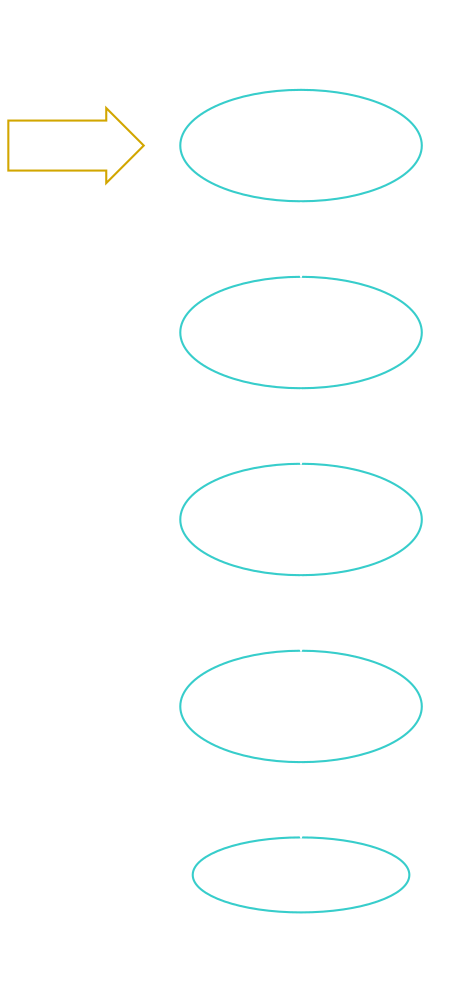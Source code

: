 digraph G {
  #dot -Tsvg cherry-p_1.gv -o cherry-p_1.svg | kitty icat cherry-p_1.svg
  graph [
    fontname = "Monserrat",
    fontcolor="white", 
    #bgcolor="black", 
    bgcolor="transparent"
    penwidth=1.5, 
    newrank=true, # Permite alinear HEAD
    #rankdir="BT"
    color=white
  ];
  node [
    fontcolor="white",
    fontname = "helvetica"
    color="#37CDCB"
  ];
  edge [
    fontcolor="white", 
    color="white"
    fontname = "helvetica"
  ];
  
  HEAD [shape=rarrow, color="#D2A600", label="HEAD  "]
  { rank = same; HEAD; a3;}
  
  subgraph cluster_0 {
    a3 [label="531d90d\ncommit 4"]
    a2 [label="2f0b408\ncommit 3"]
    a1 [label="c8df2a7\ncommit 2"]
    a0 [label="28eacf7\ncommit 1"]
    a3 -> a2 -> a1 -> a0;
    label = "UNA-10";
    labelloc="t"
  }

/*
  subgraph cluster_1 {
    b3 [label=""]
    b2 [label=""]
    b1 [label=""]
    b0 [label=""]
    b3 -> b2 -> b1 -> b0
    label = "UNA-11";
    labelloc="t"
  }
  */
  
  subgraph cluster_2 {
    m0 [label="70196b3"]
    m0;
    label = "main";
    labelloc="b"
  }
  
  a0 -> m0;
  //m0 -> b0;
}

